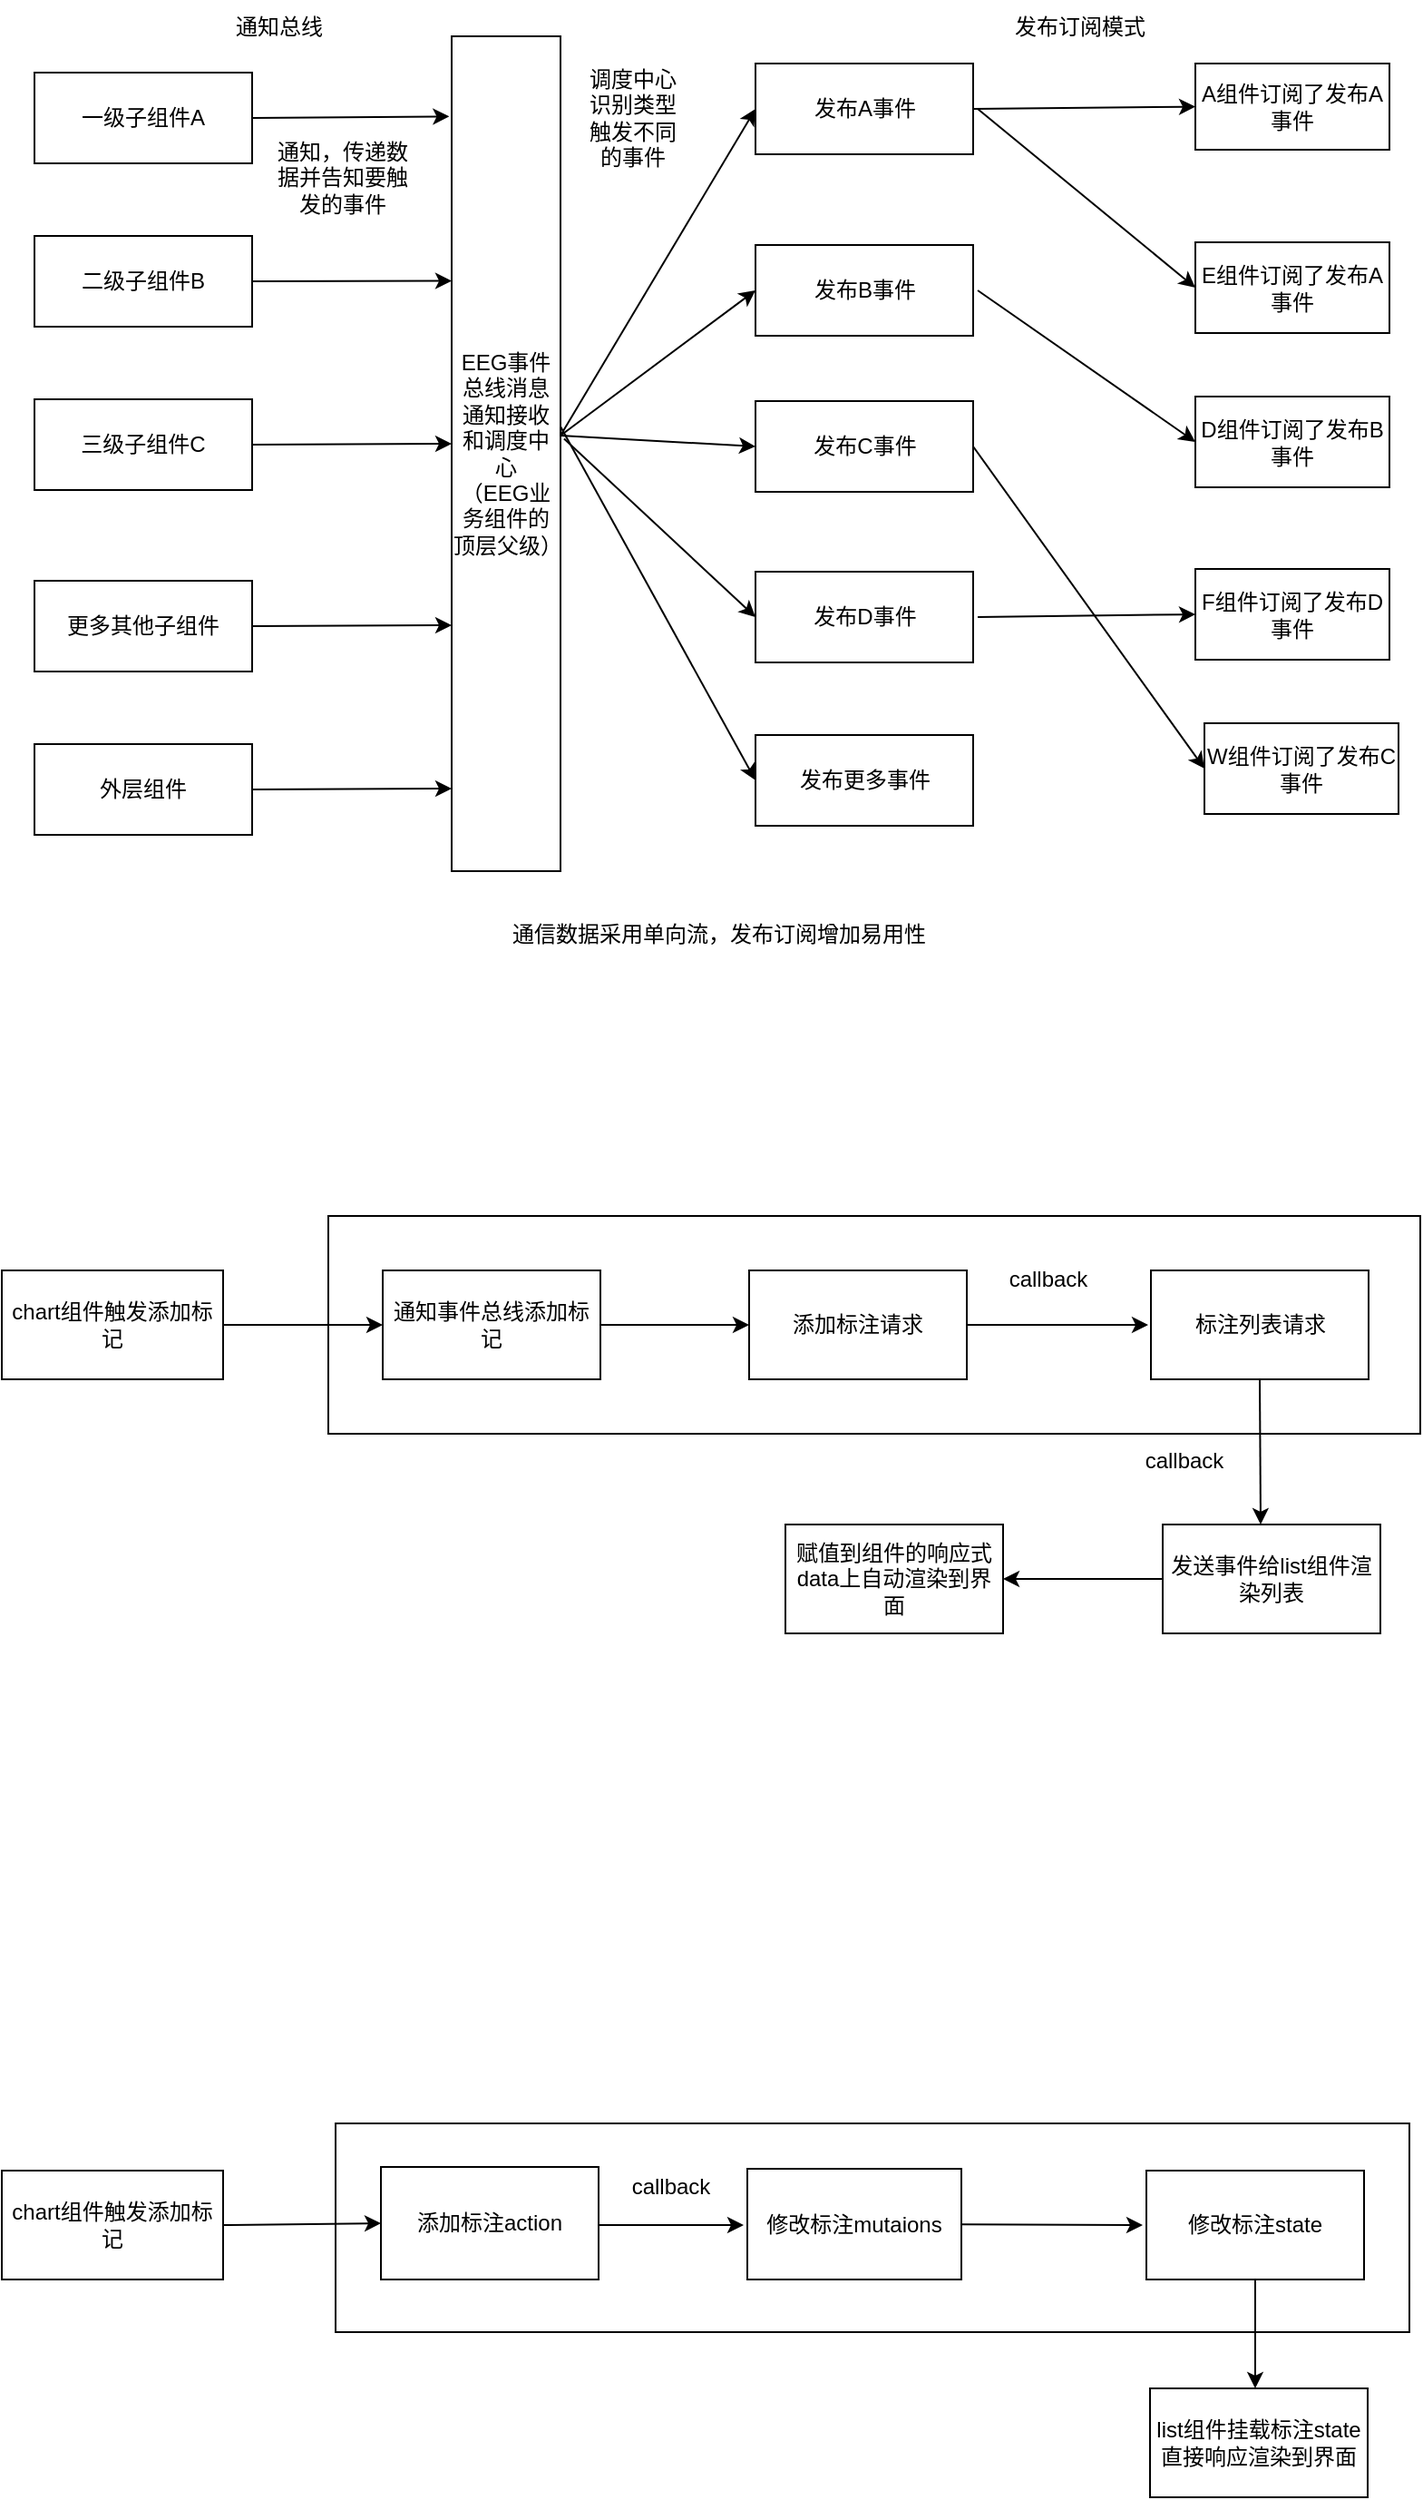 <mxfile version="16.2.1" type="github">
  <diagram id="P6MvJYWOktU1DO3npbHA" name="第 1 页">
    <mxGraphModel dx="1422" dy="762" grid="1" gridSize="10" guides="1" tooltips="1" connect="1" arrows="1" fold="1" page="1" pageScale="1" pageWidth="827" pageHeight="1169" math="0" shadow="0">
      <root>
        <mxCell id="0" />
        <mxCell id="1" parent="0" />
        <mxCell id="XV9c2cCmJDctLByYny60-31" value="" style="rounded=0;whiteSpace=wrap;html=1;" vertex="1" parent="1">
          <mxGeometry x="204" y="1210" width="592" height="115" as="geometry" />
        </mxCell>
        <mxCell id="XV9c2cCmJDctLByYny60-14" value="" style="rounded=0;whiteSpace=wrap;html=1;" vertex="1" parent="1">
          <mxGeometry x="200" y="710" width="602" height="120" as="geometry" />
        </mxCell>
        <mxCell id="JE-GxgBHlpS-5BZEvoe5-5" value="EEG事件总线消息通知接收和调度中心&lt;br&gt;（EEG业务组件的顶层父级）" style="rounded=0;whiteSpace=wrap;html=1;" parent="1" vertex="1">
          <mxGeometry x="268" y="60" width="60" height="460" as="geometry" />
        </mxCell>
        <mxCell id="JE-GxgBHlpS-5BZEvoe5-6" value="一级子组件A" style="rounded=0;whiteSpace=wrap;html=1;" parent="1" vertex="1">
          <mxGeometry x="38" y="80" width="120" height="50" as="geometry" />
        </mxCell>
        <mxCell id="JE-GxgBHlpS-5BZEvoe5-7" value="更多其他子组件" style="rounded=0;whiteSpace=wrap;html=1;" parent="1" vertex="1">
          <mxGeometry x="38" y="360" width="120" height="50" as="geometry" />
        </mxCell>
        <mxCell id="JE-GxgBHlpS-5BZEvoe5-8" value="二级子组件B" style="rounded=0;whiteSpace=wrap;html=1;" parent="1" vertex="1">
          <mxGeometry x="38" y="170" width="120" height="50" as="geometry" />
        </mxCell>
        <mxCell id="JE-GxgBHlpS-5BZEvoe5-11" value="三级子组件C" style="rounded=0;whiteSpace=wrap;html=1;" parent="1" vertex="1">
          <mxGeometry x="38" y="260" width="120" height="50" as="geometry" />
        </mxCell>
        <mxCell id="JE-GxgBHlpS-5BZEvoe5-48" value="外层组件" style="rounded=0;whiteSpace=wrap;html=1;" parent="1" vertex="1">
          <mxGeometry x="38" y="450" width="120" height="50" as="geometry" />
        </mxCell>
        <mxCell id="JE-GxgBHlpS-5BZEvoe5-50" value="" style="endArrow=classic;html=1;rounded=0;exitX=1;exitY=0.5;exitDx=0;exitDy=0;entryX=-0.022;entryY=0.096;entryDx=0;entryDy=0;entryPerimeter=0;" parent="1" source="JE-GxgBHlpS-5BZEvoe5-6" target="JE-GxgBHlpS-5BZEvoe5-5" edge="1">
          <mxGeometry width="50" height="50" relative="1" as="geometry">
            <mxPoint x="198" y="140" as="sourcePoint" />
            <mxPoint x="248" y="90" as="targetPoint" />
          </mxGeometry>
        </mxCell>
        <mxCell id="JE-GxgBHlpS-5BZEvoe5-51" value="" style="endArrow=classic;html=1;rounded=0;exitX=1;exitY=0.5;exitDx=0;exitDy=0;entryX=0;entryY=0.293;entryDx=0;entryDy=0;entryPerimeter=0;" parent="1" source="JE-GxgBHlpS-5BZEvoe5-8" target="JE-GxgBHlpS-5BZEvoe5-5" edge="1">
          <mxGeometry width="50" height="50" relative="1" as="geometry">
            <mxPoint x="198" y="220" as="sourcePoint" />
            <mxPoint x="248" y="170" as="targetPoint" />
          </mxGeometry>
        </mxCell>
        <mxCell id="JE-GxgBHlpS-5BZEvoe5-52" value="" style="endArrow=classic;html=1;rounded=0;exitX=1;exitY=0.5;exitDx=0;exitDy=0;entryX=0;entryY=0.293;entryDx=0;entryDy=0;entryPerimeter=0;" parent="1" source="JE-GxgBHlpS-5BZEvoe5-11" edge="1">
          <mxGeometry width="50" height="50" relative="1" as="geometry">
            <mxPoint x="188" y="284.72" as="sourcePoint" />
            <mxPoint x="268" y="284.5" as="targetPoint" />
          </mxGeometry>
        </mxCell>
        <mxCell id="JE-GxgBHlpS-5BZEvoe5-53" value="" style="endArrow=classic;html=1;rounded=0;exitX=1;exitY=0.5;exitDx=0;exitDy=0;entryX=0;entryY=0.293;entryDx=0;entryDy=0;entryPerimeter=0;" parent="1" source="JE-GxgBHlpS-5BZEvoe5-7" edge="1">
          <mxGeometry width="50" height="50" relative="1" as="geometry">
            <mxPoint x="188" y="384.72" as="sourcePoint" />
            <mxPoint x="268" y="384.5" as="targetPoint" />
          </mxGeometry>
        </mxCell>
        <mxCell id="JE-GxgBHlpS-5BZEvoe5-54" value="" style="endArrow=classic;html=1;rounded=0;exitX=1;exitY=0.5;exitDx=0;exitDy=0;entryX=0;entryY=0.293;entryDx=0;entryDy=0;entryPerimeter=0;" parent="1" source="JE-GxgBHlpS-5BZEvoe5-48" edge="1">
          <mxGeometry width="50" height="50" relative="1" as="geometry">
            <mxPoint x="188" y="474.72" as="sourcePoint" />
            <mxPoint x="268" y="474.5" as="targetPoint" />
          </mxGeometry>
        </mxCell>
        <mxCell id="JE-GxgBHlpS-5BZEvoe5-55" value="发布A事件" style="rounded=0;whiteSpace=wrap;html=1;" parent="1" vertex="1">
          <mxGeometry x="435.5" y="75" width="120" height="50" as="geometry" />
        </mxCell>
        <mxCell id="JE-GxgBHlpS-5BZEvoe5-56" value="发布B事件" style="rounded=0;whiteSpace=wrap;html=1;" parent="1" vertex="1">
          <mxGeometry x="435.5" y="175" width="120" height="50" as="geometry" />
        </mxCell>
        <mxCell id="JE-GxgBHlpS-5BZEvoe5-57" value="发布C事件" style="rounded=0;whiteSpace=wrap;html=1;" parent="1" vertex="1">
          <mxGeometry x="435.5" y="261" width="120" height="50" as="geometry" />
        </mxCell>
        <mxCell id="JE-GxgBHlpS-5BZEvoe5-58" value="" style="endArrow=classic;html=1;rounded=0;entryX=0;entryY=0.5;entryDx=0;entryDy=0;" parent="1" target="JE-GxgBHlpS-5BZEvoe5-55" edge="1">
          <mxGeometry width="50" height="50" relative="1" as="geometry">
            <mxPoint x="328" y="280" as="sourcePoint" />
            <mxPoint x="378" y="230" as="targetPoint" />
          </mxGeometry>
        </mxCell>
        <mxCell id="JE-GxgBHlpS-5BZEvoe5-59" value="" style="endArrow=classic;html=1;rounded=0;entryX=0;entryY=0.5;entryDx=0;entryDy=0;" parent="1" target="JE-GxgBHlpS-5BZEvoe5-56" edge="1">
          <mxGeometry width="50" height="50" relative="1" as="geometry">
            <mxPoint x="328" y="280" as="sourcePoint" />
            <mxPoint x="378" y="230" as="targetPoint" />
          </mxGeometry>
        </mxCell>
        <mxCell id="JE-GxgBHlpS-5BZEvoe5-60" value="" style="endArrow=classic;html=1;rounded=0;entryX=0;entryY=0.5;entryDx=0;entryDy=0;" parent="1" target="JE-GxgBHlpS-5BZEvoe5-57" edge="1">
          <mxGeometry width="50" height="50" relative="1" as="geometry">
            <mxPoint x="328" y="280" as="sourcePoint" />
            <mxPoint x="398" y="260" as="targetPoint" />
          </mxGeometry>
        </mxCell>
        <mxCell id="JE-GxgBHlpS-5BZEvoe5-61" value="发布D事件" style="rounded=0;whiteSpace=wrap;html=1;" parent="1" vertex="1">
          <mxGeometry x="435.5" y="355" width="120" height="50" as="geometry" />
        </mxCell>
        <mxCell id="JE-GxgBHlpS-5BZEvoe5-62" value="发布更多事件" style="rounded=0;whiteSpace=wrap;html=1;" parent="1" vertex="1">
          <mxGeometry x="435.5" y="445" width="120" height="50" as="geometry" />
        </mxCell>
        <mxCell id="JE-GxgBHlpS-5BZEvoe5-63" value="" style="endArrow=classic;html=1;rounded=0;exitX=1.033;exitY=0.482;exitDx=0;exitDy=0;exitPerimeter=0;entryX=0;entryY=0.5;entryDx=0;entryDy=0;" parent="1" source="JE-GxgBHlpS-5BZEvoe5-5" target="JE-GxgBHlpS-5BZEvoe5-61" edge="1">
          <mxGeometry width="50" height="50" relative="1" as="geometry">
            <mxPoint x="348" y="360" as="sourcePoint" />
            <mxPoint x="398" y="310" as="targetPoint" />
          </mxGeometry>
        </mxCell>
        <mxCell id="JE-GxgBHlpS-5BZEvoe5-64" value="" style="endArrow=classic;html=1;rounded=0;entryX=0;entryY=0.5;entryDx=0;entryDy=0;" parent="1" target="JE-GxgBHlpS-5BZEvoe5-62" edge="1">
          <mxGeometry width="50" height="50" relative="1" as="geometry">
            <mxPoint x="328" y="275" as="sourcePoint" />
            <mxPoint x="408" y="380" as="targetPoint" />
          </mxGeometry>
        </mxCell>
        <mxCell id="JE-GxgBHlpS-5BZEvoe5-65" value="" style="endArrow=classic;html=1;rounded=0;exitX=1;exitY=0.5;exitDx=0;exitDy=0;entryX=0;entryY=0.5;entryDx=0;entryDy=0;" parent="1" source="JE-GxgBHlpS-5BZEvoe5-55" target="JE-GxgBHlpS-5BZEvoe5-66" edge="1">
          <mxGeometry width="50" height="50" relative="1" as="geometry">
            <mxPoint x="638" y="130" as="sourcePoint" />
            <mxPoint x="758" y="100" as="targetPoint" />
          </mxGeometry>
        </mxCell>
        <mxCell id="JE-GxgBHlpS-5BZEvoe5-66" value="A组件订阅了发布A事件" style="rounded=0;whiteSpace=wrap;html=1;" parent="1" vertex="1">
          <mxGeometry x="678" y="75" width="107" height="47.5" as="geometry" />
        </mxCell>
        <mxCell id="JE-GxgBHlpS-5BZEvoe5-69" value="发布订阅模式" style="text;html=1;strokeColor=none;fillColor=none;align=center;verticalAlign=middle;whiteSpace=wrap;rounded=0;" parent="1" vertex="1">
          <mxGeometry x="577" y="45" width="75" height="20" as="geometry" />
        </mxCell>
        <mxCell id="JE-GxgBHlpS-5BZEvoe5-72" value="E组件订阅了发布A事件" style="rounded=0;whiteSpace=wrap;html=1;" parent="1" vertex="1">
          <mxGeometry x="678" y="173.5" width="107" height="50" as="geometry" />
        </mxCell>
        <mxCell id="JE-GxgBHlpS-5BZEvoe5-73" value="" style="endArrow=classic;html=1;rounded=0;entryX=0;entryY=0.5;entryDx=0;entryDy=0;" parent="1" target="JE-GxgBHlpS-5BZEvoe5-72" edge="1">
          <mxGeometry width="50" height="50" relative="1" as="geometry">
            <mxPoint x="558" y="100" as="sourcePoint" />
            <mxPoint x="668" y="110" as="targetPoint" />
          </mxGeometry>
        </mxCell>
        <mxCell id="JE-GxgBHlpS-5BZEvoe5-74" value="通知总线" style="text;html=1;strokeColor=none;fillColor=none;align=center;verticalAlign=middle;whiteSpace=wrap;rounded=0;" parent="1" vertex="1">
          <mxGeometry x="143" y="40" width="60" height="30" as="geometry" />
        </mxCell>
        <mxCell id="JE-GxgBHlpS-5BZEvoe5-75" value="D组件订阅了发布B事件" style="rounded=0;whiteSpace=wrap;html=1;" parent="1" vertex="1">
          <mxGeometry x="678" y="258.5" width="107" height="50" as="geometry" />
        </mxCell>
        <mxCell id="JE-GxgBHlpS-5BZEvoe5-76" value="" style="endArrow=classic;html=1;rounded=0;entryX=0;entryY=0.5;entryDx=0;entryDy=0;" parent="1" target="JE-GxgBHlpS-5BZEvoe5-75" edge="1">
          <mxGeometry width="50" height="50" relative="1" as="geometry">
            <mxPoint x="558" y="200" as="sourcePoint" />
            <mxPoint x="668" y="210" as="targetPoint" />
          </mxGeometry>
        </mxCell>
        <mxCell id="JE-GxgBHlpS-5BZEvoe5-77" value="F组件订阅了发布D事件" style="rounded=0;whiteSpace=wrap;html=1;" parent="1" vertex="1">
          <mxGeometry x="678" y="353.5" width="107" height="50" as="geometry" />
        </mxCell>
        <mxCell id="JE-GxgBHlpS-5BZEvoe5-78" value="" style="endArrow=classic;html=1;rounded=0;entryX=0;entryY=0.5;entryDx=0;entryDy=0;" parent="1" target="JE-GxgBHlpS-5BZEvoe5-77" edge="1">
          <mxGeometry width="50" height="50" relative="1" as="geometry">
            <mxPoint x="558" y="380" as="sourcePoint" />
            <mxPoint x="638" y="360" as="targetPoint" />
          </mxGeometry>
        </mxCell>
        <mxCell id="JE-GxgBHlpS-5BZEvoe5-79" value="调度中心识别类型触发不同的事件" style="text;html=1;strokeColor=none;fillColor=none;align=center;verticalAlign=middle;whiteSpace=wrap;rounded=0;" parent="1" vertex="1">
          <mxGeometry x="338" y="90" width="60" height="30" as="geometry" />
        </mxCell>
        <mxCell id="JE-GxgBHlpS-5BZEvoe5-80" value="通知，传递数据并告知要触发的事件" style="text;html=1;strokeColor=none;fillColor=none;align=center;verticalAlign=middle;whiteSpace=wrap;rounded=0;" parent="1" vertex="1">
          <mxGeometry x="168" y="122.5" width="80" height="30" as="geometry" />
        </mxCell>
        <mxCell id="JE-GxgBHlpS-5BZEvoe5-81" value="W组件订阅了发布C事件" style="rounded=0;whiteSpace=wrap;html=1;" parent="1" vertex="1">
          <mxGeometry x="683" y="438.5" width="107" height="50" as="geometry" />
        </mxCell>
        <mxCell id="JE-GxgBHlpS-5BZEvoe5-82" value="" style="endArrow=classic;html=1;rounded=0;entryX=0;entryY=0.5;entryDx=0;entryDy=0;exitX=1;exitY=0.5;exitDx=0;exitDy=0;" parent="1" source="JE-GxgBHlpS-5BZEvoe5-57" target="JE-GxgBHlpS-5BZEvoe5-81" edge="1">
          <mxGeometry width="50" height="50" relative="1" as="geometry">
            <mxPoint x="598" y="360" as="sourcePoint" />
            <mxPoint x="648" y="310" as="targetPoint" />
          </mxGeometry>
        </mxCell>
        <mxCell id="JE-GxgBHlpS-5BZEvoe5-83" value="通信数据采用单向流，发布订阅增加易用性" style="text;html=1;strokeColor=none;fillColor=none;align=center;verticalAlign=middle;whiteSpace=wrap;rounded=0;" parent="1" vertex="1">
          <mxGeometry x="268" y="545" width="295" height="20" as="geometry" />
        </mxCell>
        <mxCell id="XV9c2cCmJDctLByYny60-1" value="chart组件触发添加标记" style="rounded=0;whiteSpace=wrap;html=1;" vertex="1" parent="1">
          <mxGeometry x="20" y="740" width="122" height="60" as="geometry" />
        </mxCell>
        <mxCell id="XV9c2cCmJDctLByYny60-2" value="通知事件总线添加标记" style="rounded=0;whiteSpace=wrap;html=1;" vertex="1" parent="1">
          <mxGeometry x="230" y="740" width="120" height="60" as="geometry" />
        </mxCell>
        <mxCell id="XV9c2cCmJDctLByYny60-5" value="" style="endArrow=classic;html=1;rounded=0;entryX=0;entryY=0.5;entryDx=0;entryDy=0;" edge="1" parent="1" target="XV9c2cCmJDctLByYny60-2">
          <mxGeometry width="50" height="50" relative="1" as="geometry">
            <mxPoint x="142" y="770" as="sourcePoint" />
            <mxPoint x="202" y="760" as="targetPoint" />
          </mxGeometry>
        </mxCell>
        <mxCell id="XV9c2cCmJDctLByYny60-6" value="" style="endArrow=classic;html=1;rounded=0;exitX=1;exitY=0.5;exitDx=0;exitDy=0;" edge="1" parent="1" source="XV9c2cCmJDctLByYny60-2">
          <mxGeometry width="50" height="50" relative="1" as="geometry">
            <mxPoint x="452" y="790" as="sourcePoint" />
            <mxPoint x="432" y="770" as="targetPoint" />
          </mxGeometry>
        </mxCell>
        <mxCell id="XV9c2cCmJDctLByYny60-7" value="添加标注请求" style="rounded=0;whiteSpace=wrap;html=1;" vertex="1" parent="1">
          <mxGeometry x="432" y="740" width="120" height="60" as="geometry" />
        </mxCell>
        <mxCell id="XV9c2cCmJDctLByYny60-8" value="标注列表请求" style="rounded=0;whiteSpace=wrap;html=1;" vertex="1" parent="1">
          <mxGeometry x="653.5" y="740" width="120" height="60" as="geometry" />
        </mxCell>
        <mxCell id="XV9c2cCmJDctLByYny60-9" value="" style="endArrow=classic;html=1;rounded=0;exitX=1;exitY=0.5;exitDx=0;exitDy=0;" edge="1" parent="1" source="XV9c2cCmJDctLByYny60-7">
          <mxGeometry width="50" height="50" relative="1" as="geometry">
            <mxPoint x="582" y="800" as="sourcePoint" />
            <mxPoint x="652" y="770" as="targetPoint" />
          </mxGeometry>
        </mxCell>
        <mxCell id="XV9c2cCmJDctLByYny60-10" value="" style="endArrow=classic;html=1;rounded=0;exitX=0.5;exitY=1;exitDx=0;exitDy=0;" edge="1" parent="1" source="XV9c2cCmJDctLByYny60-8">
          <mxGeometry width="50" height="50" relative="1" as="geometry">
            <mxPoint x="732" y="900" as="sourcePoint" />
            <mxPoint x="714" y="880" as="targetPoint" />
          </mxGeometry>
        </mxCell>
        <mxCell id="XV9c2cCmJDctLByYny60-11" value="callback" style="text;html=1;strokeColor=none;fillColor=none;align=center;verticalAlign=middle;whiteSpace=wrap;rounded=0;" vertex="1" parent="1">
          <mxGeometry x="566.5" y="730" width="60" height="30" as="geometry" />
        </mxCell>
        <mxCell id="XV9c2cCmJDctLByYny60-12" value="callback" style="text;html=1;strokeColor=none;fillColor=none;align=center;verticalAlign=middle;whiteSpace=wrap;rounded=0;" vertex="1" parent="1">
          <mxGeometry x="642" y="830" width="60" height="30" as="geometry" />
        </mxCell>
        <mxCell id="XV9c2cCmJDctLByYny60-13" value="发送事件给list组件渲染列表" style="rounded=0;whiteSpace=wrap;html=1;" vertex="1" parent="1">
          <mxGeometry x="660" y="880" width="120" height="60" as="geometry" />
        </mxCell>
        <mxCell id="XV9c2cCmJDctLByYny60-15" value="赋值到组件的响应式data上自动渲染到界面" style="rounded=0;whiteSpace=wrap;html=1;align=center;" vertex="1" parent="1">
          <mxGeometry x="452" y="880" width="120" height="60" as="geometry" />
        </mxCell>
        <mxCell id="XV9c2cCmJDctLByYny60-16" value="" style="endArrow=classic;html=1;rounded=0;entryX=1;entryY=0.5;entryDx=0;entryDy=0;exitX=0;exitY=0.5;exitDx=0;exitDy=0;" edge="1" parent="1" source="XV9c2cCmJDctLByYny60-13" target="XV9c2cCmJDctLByYny60-15">
          <mxGeometry width="50" height="50" relative="1" as="geometry">
            <mxPoint x="622" y="1020" as="sourcePoint" />
            <mxPoint x="672" y="970" as="targetPoint" />
          </mxGeometry>
        </mxCell>
        <mxCell id="XV9c2cCmJDctLByYny60-18" value="chart组件触发添加标记" style="rounded=0;whiteSpace=wrap;html=1;" vertex="1" parent="1">
          <mxGeometry x="20" y="1236" width="122" height="60" as="geometry" />
        </mxCell>
        <mxCell id="XV9c2cCmJDctLByYny60-19" value="" style="endArrow=classic;html=1;rounded=0;exitX=1;exitY=0.5;exitDx=0;exitDy=0;entryX=0;entryY=0.5;entryDx=0;entryDy=0;" edge="1" parent="1" source="XV9c2cCmJDctLByYny60-18" target="XV9c2cCmJDctLByYny60-20">
          <mxGeometry width="50" height="50" relative="1" as="geometry">
            <mxPoint x="149" y="1266" as="sourcePoint" />
            <mxPoint x="219" y="1266" as="targetPoint" />
          </mxGeometry>
        </mxCell>
        <mxCell id="XV9c2cCmJDctLByYny60-20" value="添加标注action" style="rounded=0;whiteSpace=wrap;html=1;" vertex="1" parent="1">
          <mxGeometry x="229" y="1234" width="120" height="62" as="geometry" />
        </mxCell>
        <mxCell id="XV9c2cCmJDctLByYny60-21" value="修改标注mutaions" style="rounded=0;whiteSpace=wrap;html=1;" vertex="1" parent="1">
          <mxGeometry x="431" y="1235" width="118" height="61" as="geometry" />
        </mxCell>
        <mxCell id="XV9c2cCmJDctLByYny60-22" value="" style="endArrow=classic;html=1;rounded=0;" edge="1" parent="1">
          <mxGeometry width="50" height="50" relative="1" as="geometry">
            <mxPoint x="349" y="1266" as="sourcePoint" />
            <mxPoint x="429" y="1266" as="targetPoint" />
          </mxGeometry>
        </mxCell>
        <mxCell id="XV9c2cCmJDctLByYny60-26" value="callback" style="text;html=1;strokeColor=none;fillColor=none;align=center;verticalAlign=middle;whiteSpace=wrap;rounded=0;" vertex="1" parent="1">
          <mxGeometry x="359" y="1230" width="60" height="30" as="geometry" />
        </mxCell>
        <mxCell id="XV9c2cCmJDctLByYny60-27" value="修改标注state" style="rounded=0;whiteSpace=wrap;html=1;" vertex="1" parent="1">
          <mxGeometry x="651" y="1236" width="120" height="60" as="geometry" />
        </mxCell>
        <mxCell id="XV9c2cCmJDctLByYny60-28" value="" style="endArrow=classic;html=1;rounded=0;" edge="1" parent="1" source="XV9c2cCmJDctLByYny60-21">
          <mxGeometry width="50" height="50" relative="1" as="geometry">
            <mxPoint x="549" y="1315.5" as="sourcePoint" />
            <mxPoint x="649" y="1266" as="targetPoint" />
          </mxGeometry>
        </mxCell>
        <mxCell id="XV9c2cCmJDctLByYny60-29" value="list组件挂载标注state直接响应渲染到界面" style="rounded=0;whiteSpace=wrap;html=1;" vertex="1" parent="1">
          <mxGeometry x="653" y="1356" width="120" height="60" as="geometry" />
        </mxCell>
        <mxCell id="XV9c2cCmJDctLByYny60-30" value="" style="endArrow=classic;html=1;rounded=0;exitX=0.5;exitY=1;exitDx=0;exitDy=0;" edge="1" parent="1" source="XV9c2cCmJDctLByYny60-27">
          <mxGeometry width="50" height="50" relative="1" as="geometry">
            <mxPoint x="679" y="1356" as="sourcePoint" />
            <mxPoint x="711" y="1356" as="targetPoint" />
          </mxGeometry>
        </mxCell>
      </root>
    </mxGraphModel>
  </diagram>
</mxfile>
